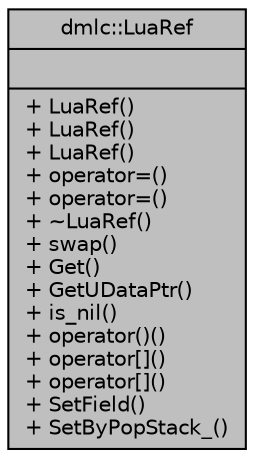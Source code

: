 digraph "dmlc::LuaRef"
{
 // LATEX_PDF_SIZE
  edge [fontname="Helvetica",fontsize="10",labelfontname="Helvetica",labelfontsize="10"];
  node [fontname="Helvetica",fontsize="10",shape=record];
  Node1 [label="{dmlc::LuaRef\n||+ LuaRef()\l+ LuaRef()\l+ LuaRef()\l+ operator=()\l+ operator=()\l+ ~LuaRef()\l+ swap()\l+ Get()\l+ GetUDataPtr()\l+ is_nil()\l+ operator()()\l+ operator[]()\l+ operator[]()\l+ SetField()\l+ SetByPopStack_()\l}",height=0.2,width=0.4,color="black", fillcolor="grey75", style="filled", fontcolor="black",tooltip="an reference to lua object"];
}
